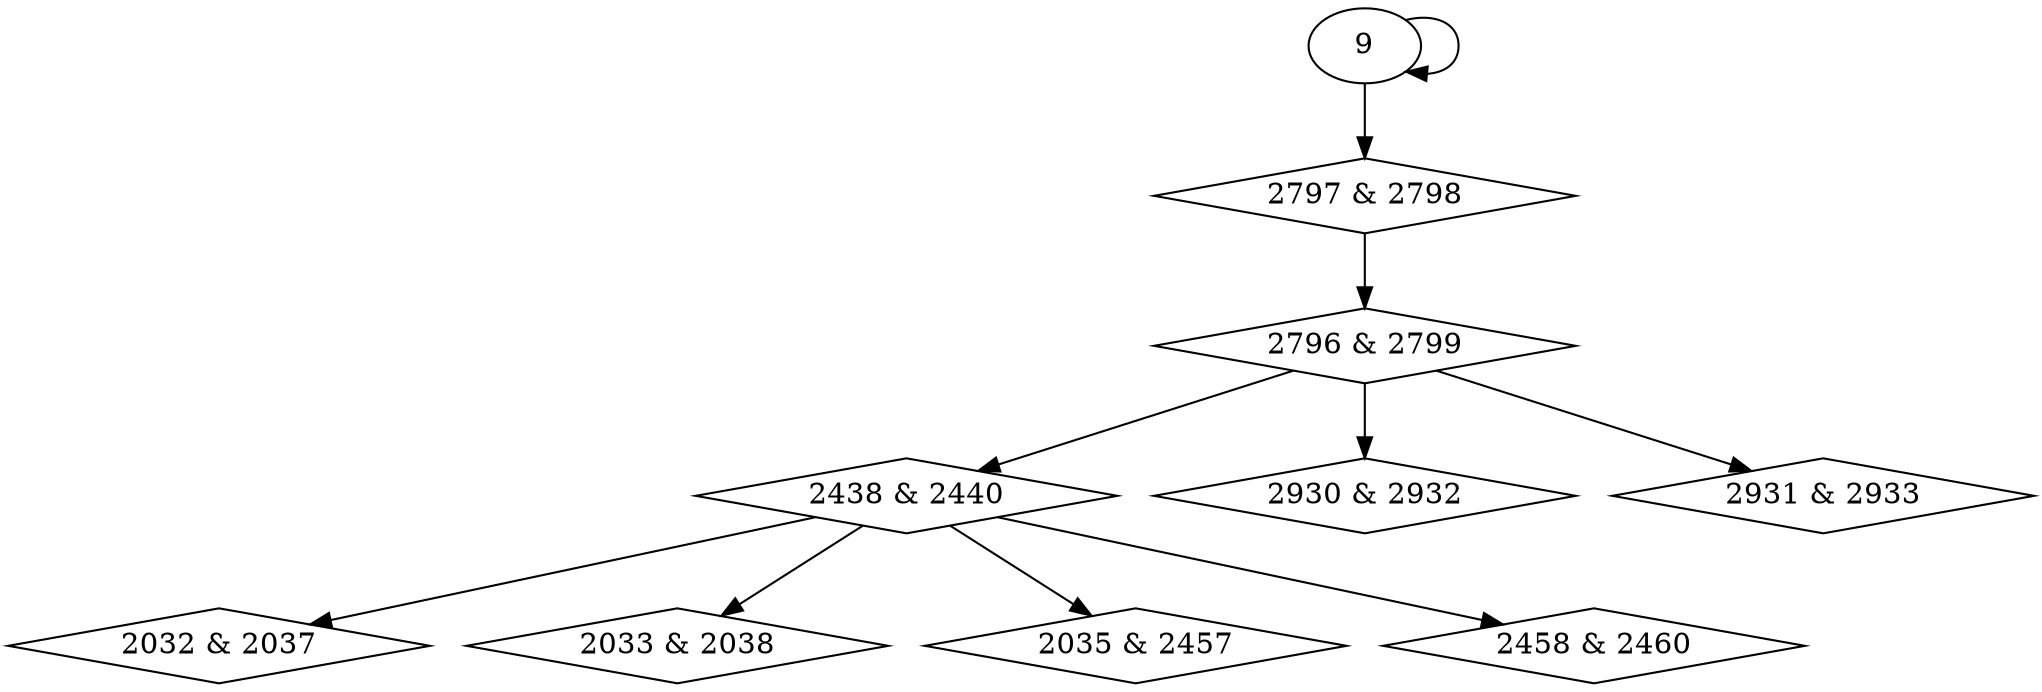 digraph {
0 [label = "2032 & 2037", shape = diamond];
1 [label = "2033 & 2038", shape = diamond];
2 [label = "2035 & 2457", shape = diamond];
3 [label = "2438 & 2440", shape = diamond];
4 [label = "2458 & 2460", shape = diamond];
5 [label = "2796 & 2799", shape = diamond];
6 [label = "2797 & 2798", shape = diamond];
7 [label = "2930 & 2932", shape = diamond];
8 [label = "2931 & 2933", shape = diamond];
3 -> 0;
3 -> 1;
3 -> 2;
5 -> 3;
3 -> 4;
6 -> 5;
9 -> 6;
5 -> 7;
5 -> 8;
9 -> 9;
}
